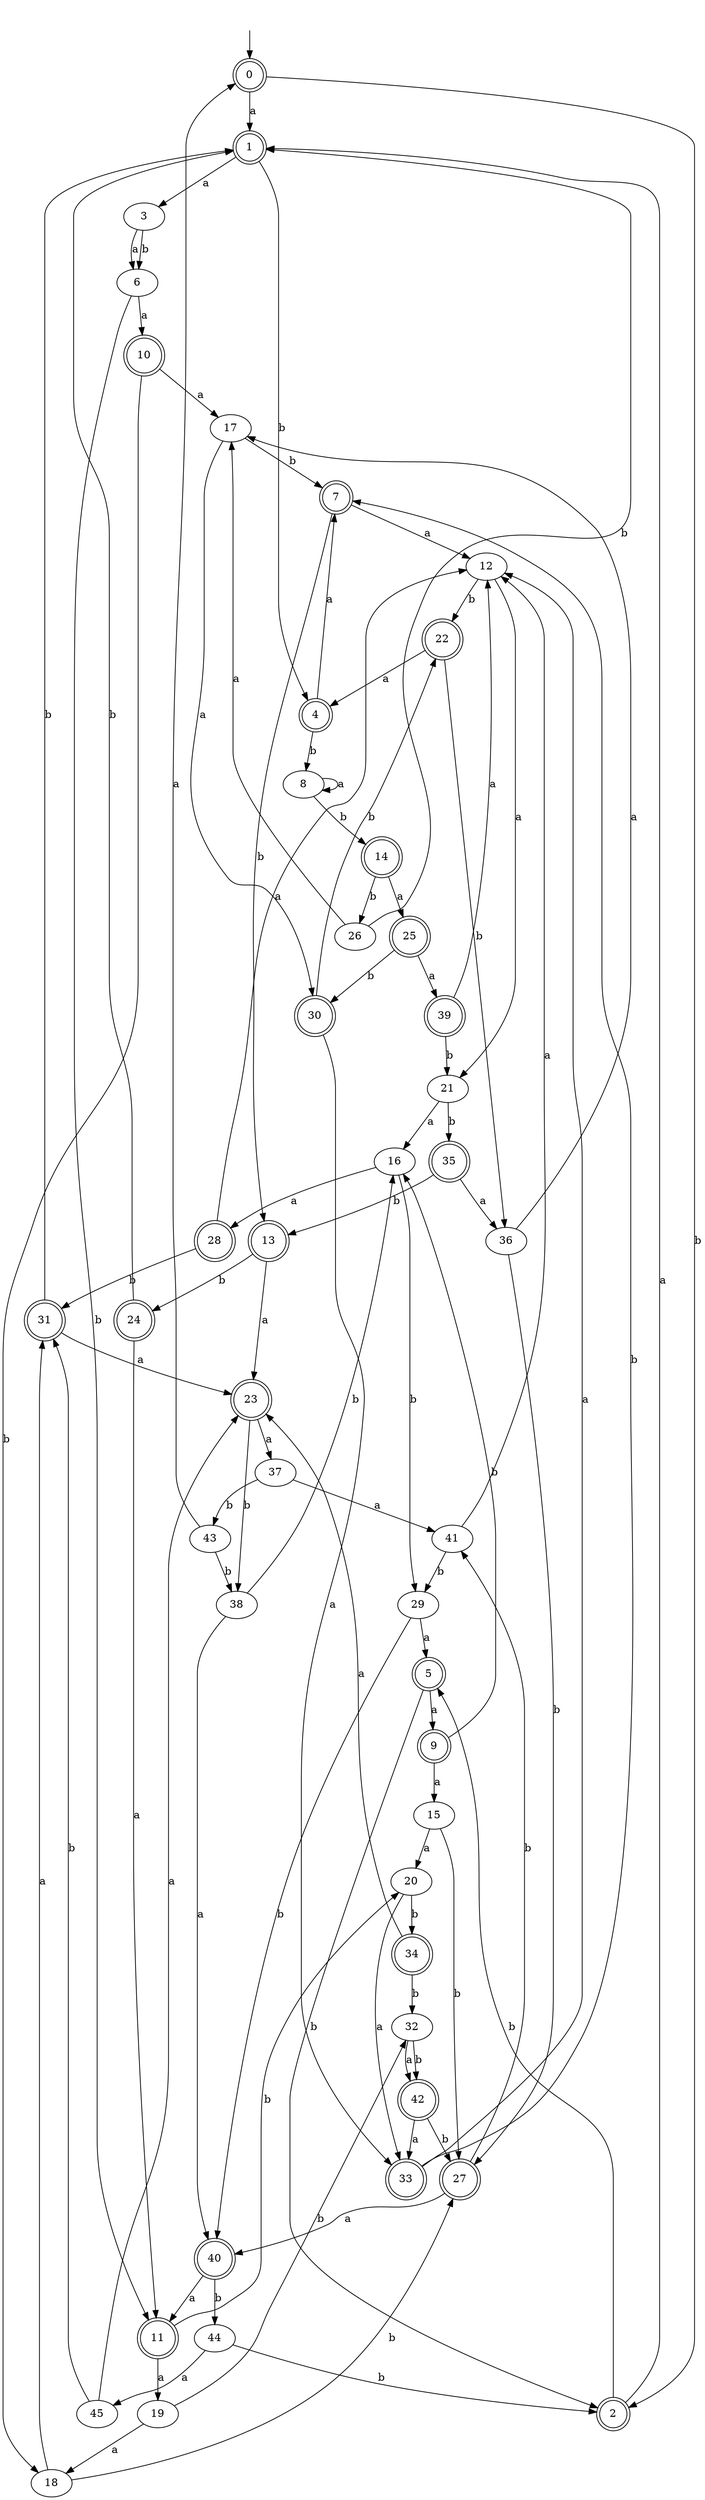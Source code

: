 digraph RandomDFA {
  __start0 [label="", shape=none];
  __start0 -> 0 [label=""];
  0 [shape=circle] [shape=doublecircle]
  0 -> 1 [label="a"]
  0 -> 2 [label="b"]
  1 [shape=doublecircle]
  1 -> 3 [label="a"]
  1 -> 4 [label="b"]
  2 [shape=doublecircle]
  2 -> 1 [label="a"]
  2 -> 5 [label="b"]
  3
  3 -> 6 [label="a"]
  3 -> 6 [label="b"]
  4 [shape=doublecircle]
  4 -> 7 [label="a"]
  4 -> 8 [label="b"]
  5 [shape=doublecircle]
  5 -> 9 [label="a"]
  5 -> 2 [label="b"]
  6
  6 -> 10 [label="a"]
  6 -> 11 [label="b"]
  7 [shape=doublecircle]
  7 -> 12 [label="a"]
  7 -> 13 [label="b"]
  8
  8 -> 8 [label="a"]
  8 -> 14 [label="b"]
  9 [shape=doublecircle]
  9 -> 15 [label="a"]
  9 -> 16 [label="b"]
  10 [shape=doublecircle]
  10 -> 17 [label="a"]
  10 -> 18 [label="b"]
  11 [shape=doublecircle]
  11 -> 19 [label="a"]
  11 -> 20 [label="b"]
  12
  12 -> 21 [label="a"]
  12 -> 22 [label="b"]
  13 [shape=doublecircle]
  13 -> 23 [label="a"]
  13 -> 24 [label="b"]
  14 [shape=doublecircle]
  14 -> 25 [label="a"]
  14 -> 26 [label="b"]
  15
  15 -> 20 [label="a"]
  15 -> 27 [label="b"]
  16
  16 -> 28 [label="a"]
  16 -> 29 [label="b"]
  17
  17 -> 30 [label="a"]
  17 -> 7 [label="b"]
  18
  18 -> 31 [label="a"]
  18 -> 27 [label="b"]
  19
  19 -> 18 [label="a"]
  19 -> 32 [label="b"]
  20
  20 -> 33 [label="a"]
  20 -> 34 [label="b"]
  21
  21 -> 16 [label="a"]
  21 -> 35 [label="b"]
  22 [shape=doublecircle]
  22 -> 4 [label="a"]
  22 -> 36 [label="b"]
  23 [shape=doublecircle]
  23 -> 37 [label="a"]
  23 -> 38 [label="b"]
  24 [shape=doublecircle]
  24 -> 11 [label="a"]
  24 -> 1 [label="b"]
  25 [shape=doublecircle]
  25 -> 39 [label="a"]
  25 -> 30 [label="b"]
  26
  26 -> 17 [label="a"]
  26 -> 1 [label="b"]
  27 [shape=doublecircle]
  27 -> 40 [label="a"]
  27 -> 41 [label="b"]
  28 [shape=doublecircle]
  28 -> 12 [label="a"]
  28 -> 31 [label="b"]
  29
  29 -> 5 [label="a"]
  29 -> 40 [label="b"]
  30 [shape=doublecircle]
  30 -> 33 [label="a"]
  30 -> 22 [label="b"]
  31 [shape=doublecircle]
  31 -> 23 [label="a"]
  31 -> 1 [label="b"]
  32
  32 -> 42 [label="a"]
  32 -> 42 [label="b"]
  33 [shape=doublecircle]
  33 -> 12 [label="a"]
  33 -> 7 [label="b"]
  34 [shape=doublecircle]
  34 -> 23 [label="a"]
  34 -> 32 [label="b"]
  35 [shape=doublecircle]
  35 -> 36 [label="a"]
  35 -> 13 [label="b"]
  36
  36 -> 17 [label="a"]
  36 -> 27 [label="b"]
  37
  37 -> 41 [label="a"]
  37 -> 43 [label="b"]
  38
  38 -> 40 [label="a"]
  38 -> 16 [label="b"]
  39 [shape=doublecircle]
  39 -> 12 [label="a"]
  39 -> 21 [label="b"]
  40 [shape=doublecircle]
  40 -> 11 [label="a"]
  40 -> 44 [label="b"]
  41
  41 -> 12 [label="a"]
  41 -> 29 [label="b"]
  42 [shape=doublecircle]
  42 -> 33 [label="a"]
  42 -> 27 [label="b"]
  43
  43 -> 0 [label="a"]
  43 -> 38 [label="b"]
  44
  44 -> 45 [label="a"]
  44 -> 2 [label="b"]
  45
  45 -> 23 [label="a"]
  45 -> 31 [label="b"]
}
